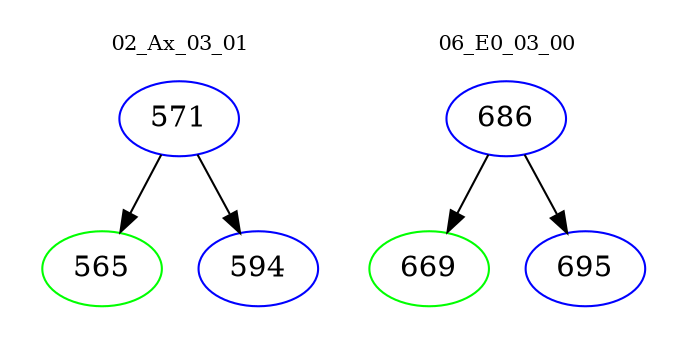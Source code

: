 digraph{
subgraph cluster_0 {
color = white
label = "02_Ax_03_01";
fontsize=10;
T0_571 [label="571", color="blue"]
T0_571 -> T0_565 [color="black"]
T0_565 [label="565", color="green"]
T0_571 -> T0_594 [color="black"]
T0_594 [label="594", color="blue"]
}
subgraph cluster_1 {
color = white
label = "06_E0_03_00";
fontsize=10;
T1_686 [label="686", color="blue"]
T1_686 -> T1_669 [color="black"]
T1_669 [label="669", color="green"]
T1_686 -> T1_695 [color="black"]
T1_695 [label="695", color="blue"]
}
}
